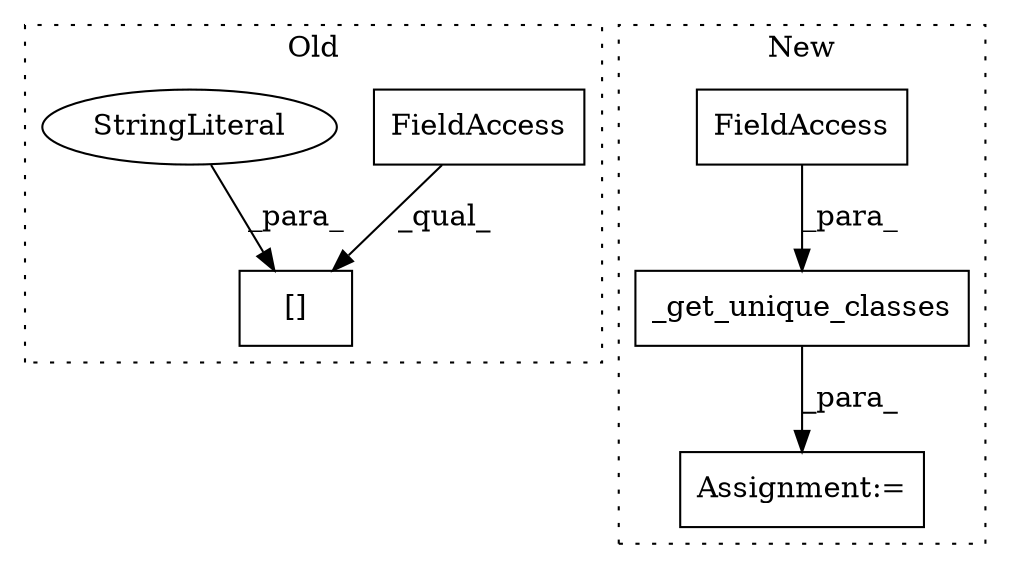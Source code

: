 digraph G {
subgraph cluster0 {
1 [label="[]" a="2" s="3574,3585" l="4,1" shape="box"];
4 [label="FieldAccess" a="22" s="3574" l="3" shape="box"];
5 [label="StringLiteral" a="45" s="3578" l="7" shape="ellipse"];
label = "Old";
style="dotted";
}
subgraph cluster1 {
2 [label="_get_unique_classes" a="32" s="3708,3742" l="20,1" shape="box"];
3 [label="FieldAccess" a="22" s="3733" l="9" shape="box"];
6 [label="Assignment:=" a="7" s="3707" l="1" shape="box"];
label = "New";
style="dotted";
}
2 -> 6 [label="_para_"];
3 -> 2 [label="_para_"];
4 -> 1 [label="_qual_"];
5 -> 1 [label="_para_"];
}